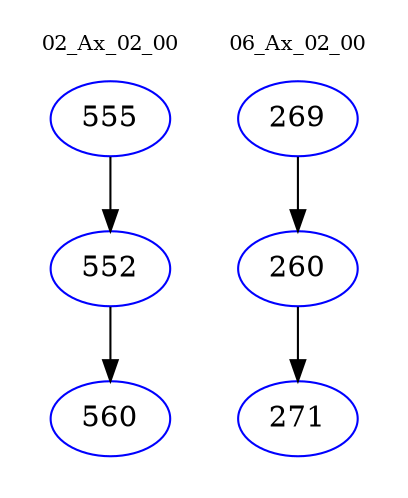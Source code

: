 digraph{
subgraph cluster_0 {
color = white
label = "02_Ax_02_00";
fontsize=10;
T0_555 [label="555", color="blue"]
T0_555 -> T0_552 [color="black"]
T0_552 [label="552", color="blue"]
T0_552 -> T0_560 [color="black"]
T0_560 [label="560", color="blue"]
}
subgraph cluster_1 {
color = white
label = "06_Ax_02_00";
fontsize=10;
T1_269 [label="269", color="blue"]
T1_269 -> T1_260 [color="black"]
T1_260 [label="260", color="blue"]
T1_260 -> T1_271 [color="black"]
T1_271 [label="271", color="blue"]
}
}
